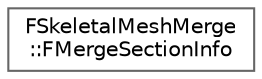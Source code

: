 digraph "Graphical Class Hierarchy"
{
 // INTERACTIVE_SVG=YES
 // LATEX_PDF_SIZE
  bgcolor="transparent";
  edge [fontname=Helvetica,fontsize=10,labelfontname=Helvetica,labelfontsize=10];
  node [fontname=Helvetica,fontsize=10,shape=box,height=0.2,width=0.4];
  rankdir="LR";
  Node0 [id="Node000000",label="FSkeletalMeshMerge\l::FMergeSectionInfo",height=0.2,width=0.4,color="grey40", fillcolor="white", style="filled",URL="$dd/df0/structFSkeletalMeshMerge_1_1FMergeSectionInfo.html",tooltip="keeps track of an existing section that need to be merged with another"];
}
